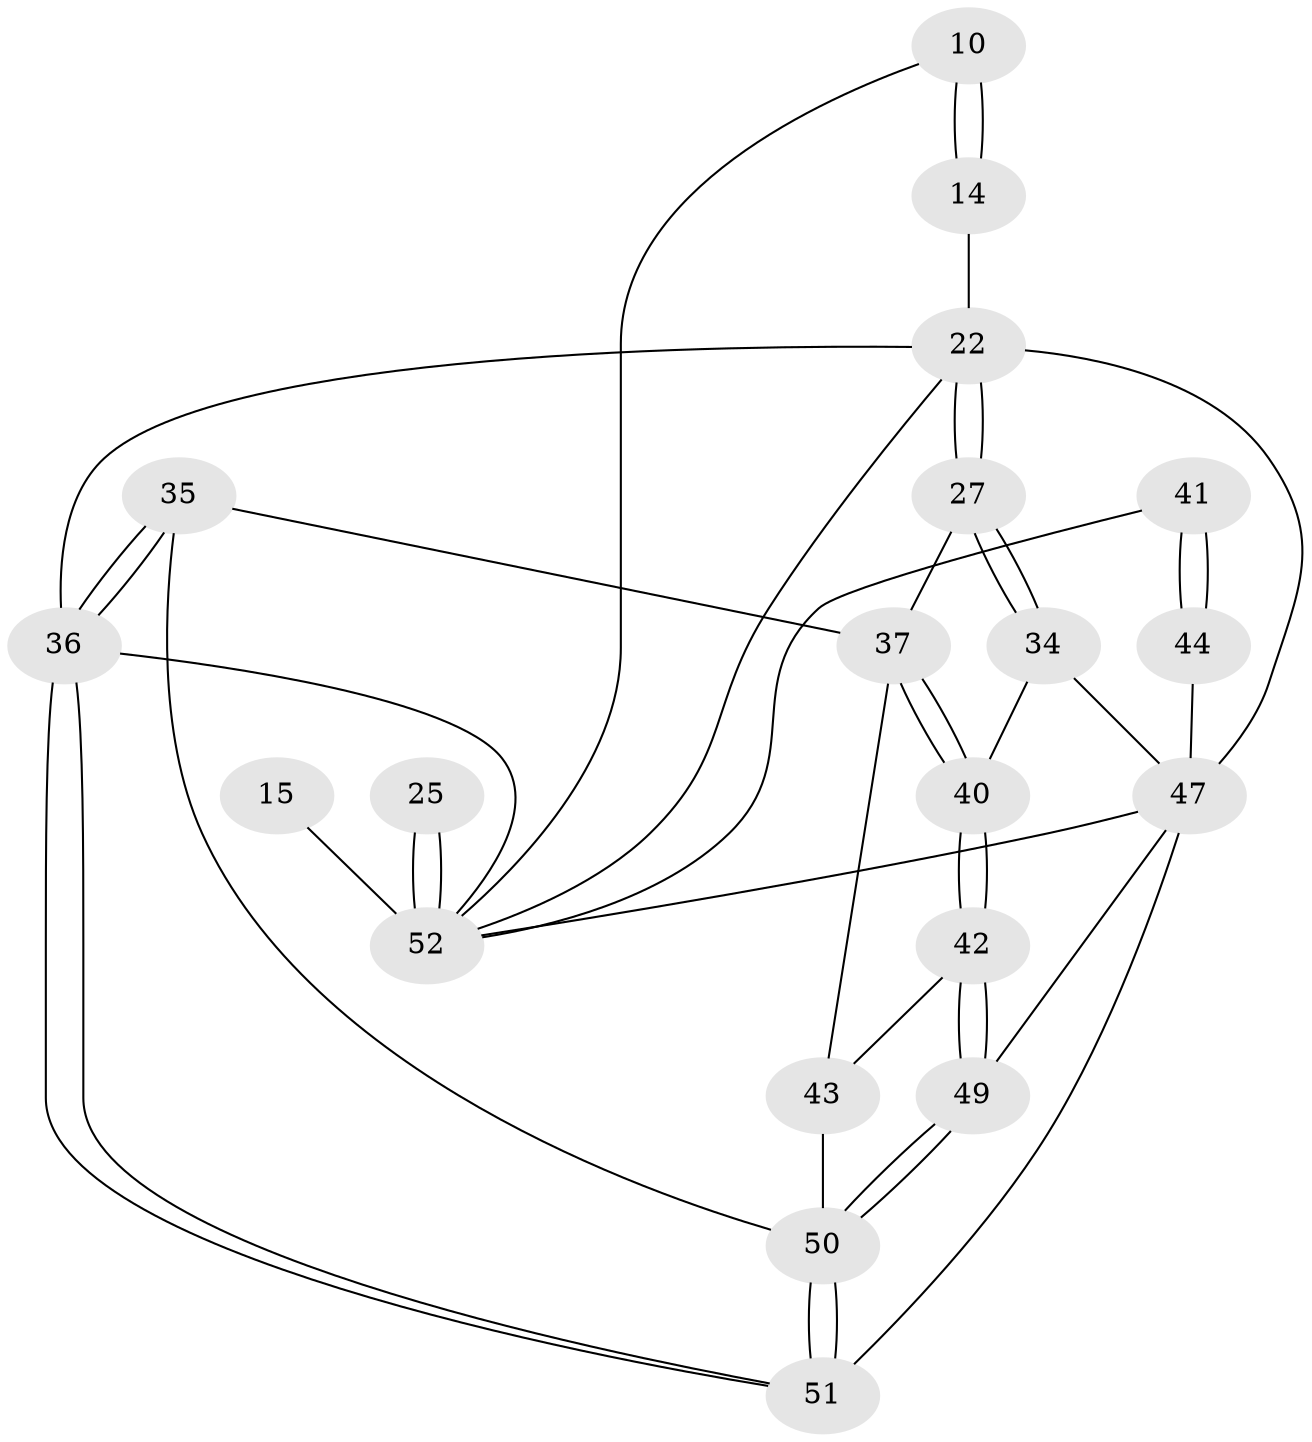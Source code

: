 // original degree distribution, {3: 0.038461538461538464, 5: 0.5, 4: 0.25, 6: 0.21153846153846154}
// Generated by graph-tools (version 1.1) at 2025/06/03/04/25 22:06:27]
// undirected, 20 vertices, 44 edges
graph export_dot {
graph [start="1"]
  node [color=gray90,style=filled];
  10 [pos="+0.6053594156452387+0.08527117791258436"];
  14 [pos="+0.5704194772813536+0.18608231567441808",super="+6+7"];
  15 [pos="+0.7461883404973654+0.1144826255648482"];
  22 [pos="+0.21117873553115826+0.35219617179369345",super="+19"];
  25 [pos="+1+0.6209889820658946",super="+11"];
  27 [pos="+0.19597468537181187+0.36998760416936277"];
  34 [pos="+0.2619595185740744+0.6078371260559601"];
  35 [pos="+0+0.5449678180232558",super="+29"];
  36 [pos="+0+1",super="+3"];
  37 [pos="+0.12192622190091373+0.43462060210812703",super="+28"];
  40 [pos="+0.18194937198084504+0.6221420266700292"];
  41 [pos="+0.76206972050936+0.6193501814358482"];
  42 [pos="+0.1643946825160464+0.636683918753959"];
  43 [pos="+0.1534394682159707+0.6400761491455457",super="+38"];
  44 [pos="+0.5528419513926208+0.8982780692244341",super="+31+30"];
  47 [pos="+0.33078866973248283+0.7814135860202597",super="+33+46+45+24"];
  49 [pos="+0.20742591271185049+0.7393090534619012"];
  50 [pos="+0+1",super="+48+39"];
  51 [pos="+0+1"];
  52 [pos="+1+1",super="+2+26"];
  10 -- 14 [weight=2];
  10 -- 14;
  10 -- 52;
  14 -- 22 [weight=2];
  15 -- 52 [weight=3];
  22 -- 27;
  22 -- 27;
  22 -- 47 [weight=2];
  22 -- 36;
  22 -- 52;
  25 -- 52 [weight=4];
  25 -- 52;
  27 -- 34;
  27 -- 34;
  27 -- 37;
  34 -- 40;
  34 -- 47;
  35 -- 36 [weight=2];
  35 -- 36;
  35 -- 50;
  35 -- 37;
  36 -- 51;
  36 -- 51;
  36 -- 52 [weight=2];
  37 -- 40;
  37 -- 40;
  37 -- 43;
  40 -- 42;
  40 -- 42;
  41 -- 44 [weight=2];
  41 -- 44;
  41 -- 52;
  42 -- 43;
  42 -- 49;
  42 -- 49;
  43 -- 50 [weight=2];
  44 -- 47 [weight=3];
  47 -- 49;
  47 -- 51;
  47 -- 52 [weight=2];
  49 -- 50;
  49 -- 50;
  50 -- 51;
  50 -- 51;
}
